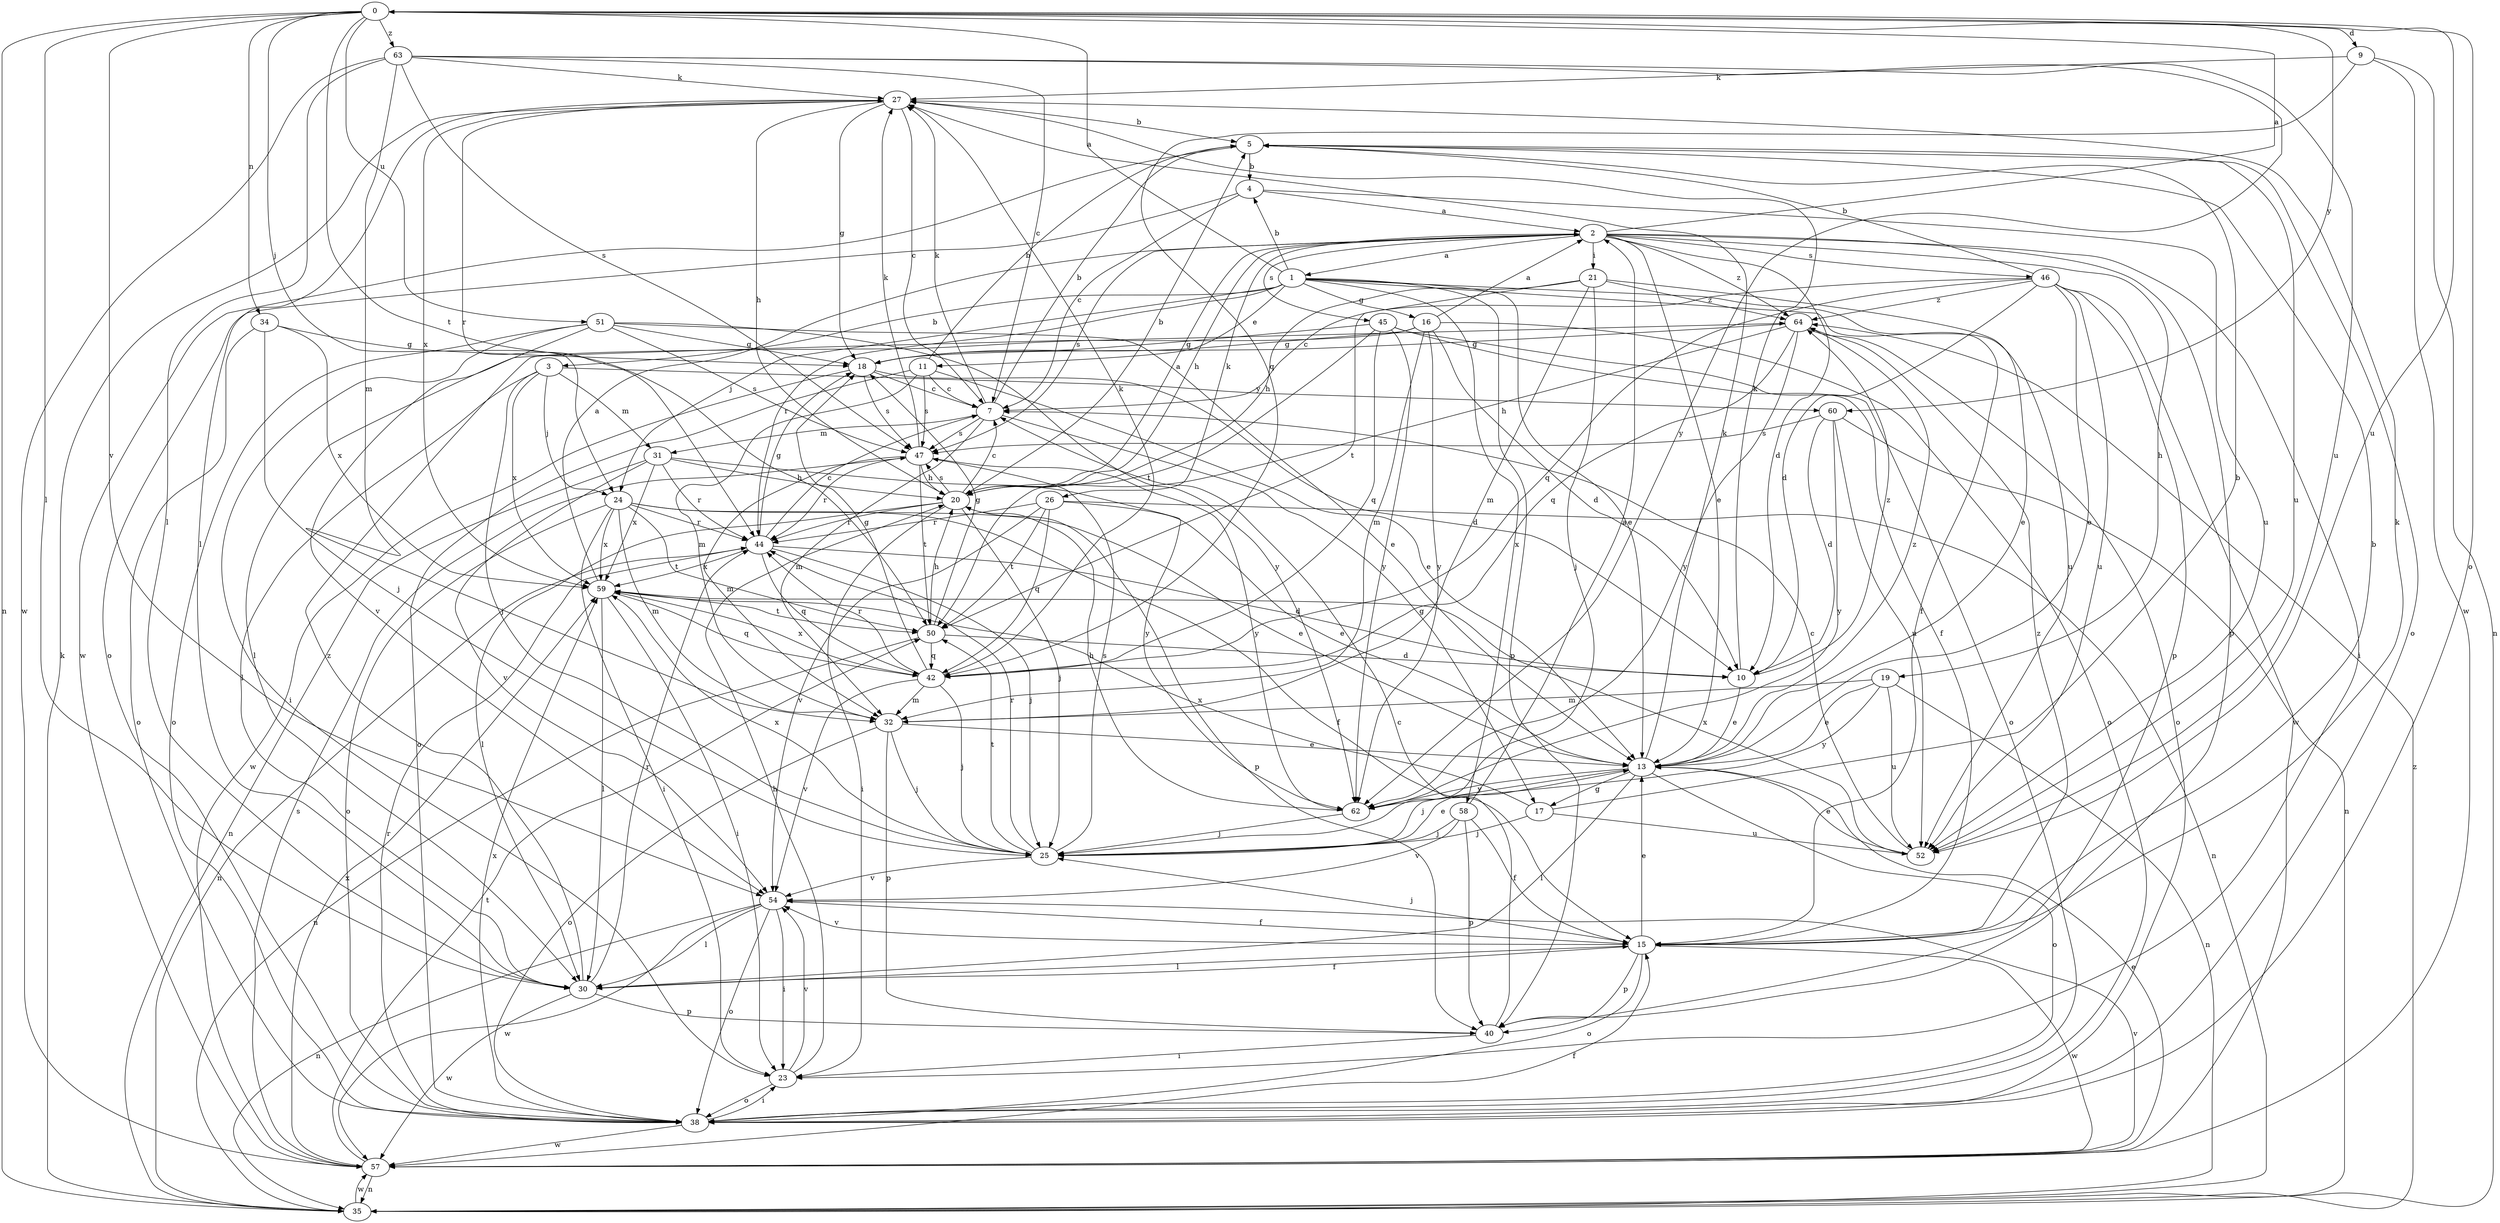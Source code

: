 strict digraph  {
0;
1;
2;
3;
4;
5;
7;
9;
10;
11;
13;
15;
16;
17;
18;
19;
20;
21;
23;
24;
25;
26;
27;
30;
31;
32;
34;
35;
38;
40;
42;
44;
45;
46;
47;
50;
51;
52;
54;
57;
58;
59;
60;
62;
63;
64;
0 -> 9  [label=d];
0 -> 24  [label=j];
0 -> 30  [label=l];
0 -> 34  [label=n];
0 -> 35  [label=n];
0 -> 38  [label=o];
0 -> 50  [label=t];
0 -> 51  [label=u];
0 -> 52  [label=u];
0 -> 54  [label=v];
0 -> 60  [label=y];
0 -> 63  [label=z];
1 -> 0  [label=a];
1 -> 3  [label=b];
1 -> 4  [label=b];
1 -> 11  [label=e];
1 -> 13  [label=e];
1 -> 15  [label=f];
1 -> 16  [label=g];
1 -> 24  [label=j];
1 -> 40  [label=p];
1 -> 44  [label=r];
1 -> 52  [label=u];
1 -> 58  [label=x];
2 -> 0  [label=a];
2 -> 1  [label=a];
2 -> 10  [label=d];
2 -> 13  [label=e];
2 -> 19  [label=h];
2 -> 20  [label=h];
2 -> 21  [label=i];
2 -> 23  [label=i];
2 -> 26  [label=k];
2 -> 40  [label=p];
2 -> 45  [label=s];
2 -> 46  [label=s];
2 -> 47  [label=s];
2 -> 64  [label=z];
3 -> 24  [label=j];
3 -> 25  [label=j];
3 -> 30  [label=l];
3 -> 31  [label=m];
3 -> 59  [label=x];
3 -> 60  [label=y];
4 -> 2  [label=a];
4 -> 7  [label=c];
4 -> 38  [label=o];
4 -> 52  [label=u];
5 -> 4  [label=b];
5 -> 38  [label=o];
5 -> 52  [label=u];
5 -> 57  [label=w];
7 -> 5  [label=b];
7 -> 17  [label=g];
7 -> 27  [label=k];
7 -> 31  [label=m];
7 -> 32  [label=m];
7 -> 47  [label=s];
9 -> 27  [label=k];
9 -> 35  [label=n];
9 -> 42  [label=q];
9 -> 57  [label=w];
10 -> 13  [label=e];
10 -> 27  [label=k];
10 -> 64  [label=z];
11 -> 5  [label=b];
11 -> 7  [label=c];
11 -> 13  [label=e];
11 -> 32  [label=m];
11 -> 38  [label=o];
11 -> 47  [label=s];
13 -> 17  [label=g];
13 -> 25  [label=j];
13 -> 27  [label=k];
13 -> 30  [label=l];
13 -> 38  [label=o];
13 -> 62  [label=y];
13 -> 64  [label=z];
15 -> 5  [label=b];
15 -> 13  [label=e];
15 -> 25  [label=j];
15 -> 27  [label=k];
15 -> 30  [label=l];
15 -> 38  [label=o];
15 -> 40  [label=p];
15 -> 54  [label=v];
15 -> 57  [label=w];
15 -> 64  [label=z];
16 -> 2  [label=a];
16 -> 10  [label=d];
16 -> 18  [label=g];
16 -> 30  [label=l];
16 -> 32  [label=m];
16 -> 38  [label=o];
16 -> 62  [label=y];
17 -> 5  [label=b];
17 -> 25  [label=j];
17 -> 52  [label=u];
17 -> 59  [label=x];
18 -> 7  [label=c];
18 -> 10  [label=d];
18 -> 47  [label=s];
18 -> 57  [label=w];
19 -> 13  [label=e];
19 -> 32  [label=m];
19 -> 35  [label=n];
19 -> 52  [label=u];
19 -> 62  [label=y];
20 -> 2  [label=a];
20 -> 5  [label=b];
20 -> 7  [label=c];
20 -> 23  [label=i];
20 -> 25  [label=j];
20 -> 30  [label=l];
20 -> 40  [label=p];
20 -> 44  [label=r];
20 -> 47  [label=s];
21 -> 13  [label=e];
21 -> 20  [label=h];
21 -> 25  [label=j];
21 -> 32  [label=m];
21 -> 50  [label=t];
21 -> 64  [label=z];
23 -> 20  [label=h];
23 -> 38  [label=o];
23 -> 54  [label=v];
24 -> 13  [label=e];
24 -> 15  [label=f];
24 -> 23  [label=i];
24 -> 32  [label=m];
24 -> 38  [label=o];
24 -> 44  [label=r];
24 -> 50  [label=t];
24 -> 59  [label=x];
25 -> 13  [label=e];
25 -> 44  [label=r];
25 -> 47  [label=s];
25 -> 50  [label=t];
25 -> 54  [label=v];
25 -> 59  [label=x];
26 -> 13  [label=e];
26 -> 35  [label=n];
26 -> 42  [label=q];
26 -> 44  [label=r];
26 -> 50  [label=t];
26 -> 54  [label=v];
27 -> 5  [label=b];
27 -> 7  [label=c];
27 -> 18  [label=g];
27 -> 20  [label=h];
27 -> 30  [label=l];
27 -> 44  [label=r];
27 -> 59  [label=x];
30 -> 15  [label=f];
30 -> 40  [label=p];
30 -> 44  [label=r];
30 -> 57  [label=w];
30 -> 64  [label=z];
31 -> 20  [label=h];
31 -> 35  [label=n];
31 -> 44  [label=r];
31 -> 54  [label=v];
31 -> 59  [label=x];
31 -> 62  [label=y];
32 -> 13  [label=e];
32 -> 25  [label=j];
32 -> 38  [label=o];
32 -> 40  [label=p];
34 -> 18  [label=g];
34 -> 25  [label=j];
34 -> 38  [label=o];
34 -> 59  [label=x];
35 -> 27  [label=k];
35 -> 57  [label=w];
35 -> 64  [label=z];
38 -> 23  [label=i];
38 -> 44  [label=r];
38 -> 57  [label=w];
38 -> 59  [label=x];
40 -> 7  [label=c];
40 -> 23  [label=i];
42 -> 18  [label=g];
42 -> 25  [label=j];
42 -> 27  [label=k];
42 -> 32  [label=m];
42 -> 44  [label=r];
42 -> 54  [label=v];
42 -> 59  [label=x];
44 -> 7  [label=c];
44 -> 10  [label=d];
44 -> 18  [label=g];
44 -> 25  [label=j];
44 -> 35  [label=n];
44 -> 42  [label=q];
44 -> 59  [label=x];
45 -> 15  [label=f];
45 -> 18  [label=g];
45 -> 38  [label=o];
45 -> 42  [label=q];
45 -> 50  [label=t];
45 -> 62  [label=y];
46 -> 5  [label=b];
46 -> 7  [label=c];
46 -> 10  [label=d];
46 -> 13  [label=e];
46 -> 40  [label=p];
46 -> 42  [label=q];
46 -> 52  [label=u];
46 -> 57  [label=w];
46 -> 64  [label=z];
47 -> 20  [label=h];
47 -> 27  [label=k];
47 -> 32  [label=m];
47 -> 44  [label=r];
47 -> 50  [label=t];
47 -> 62  [label=y];
50 -> 10  [label=d];
50 -> 18  [label=g];
50 -> 20  [label=h];
50 -> 35  [label=n];
50 -> 42  [label=q];
51 -> 13  [label=e];
51 -> 18  [label=g];
51 -> 23  [label=i];
51 -> 38  [label=o];
51 -> 47  [label=s];
51 -> 54  [label=v];
51 -> 62  [label=y];
52 -> 7  [label=c];
52 -> 13  [label=e];
52 -> 59  [label=x];
54 -> 15  [label=f];
54 -> 23  [label=i];
54 -> 30  [label=l];
54 -> 35  [label=n];
54 -> 38  [label=o];
54 -> 57  [label=w];
57 -> 13  [label=e];
57 -> 15  [label=f];
57 -> 35  [label=n];
57 -> 47  [label=s];
57 -> 50  [label=t];
57 -> 54  [label=v];
57 -> 59  [label=x];
58 -> 2  [label=a];
58 -> 15  [label=f];
58 -> 25  [label=j];
58 -> 40  [label=p];
58 -> 54  [label=v];
59 -> 2  [label=a];
59 -> 23  [label=i];
59 -> 30  [label=l];
59 -> 42  [label=q];
59 -> 50  [label=t];
60 -> 10  [label=d];
60 -> 35  [label=n];
60 -> 47  [label=s];
60 -> 52  [label=u];
60 -> 62  [label=y];
62 -> 20  [label=h];
62 -> 25  [label=j];
63 -> 7  [label=c];
63 -> 27  [label=k];
63 -> 30  [label=l];
63 -> 32  [label=m];
63 -> 47  [label=s];
63 -> 52  [label=u];
63 -> 57  [label=w];
63 -> 62  [label=y];
64 -> 18  [label=g];
64 -> 20  [label=h];
64 -> 38  [label=o];
64 -> 42  [label=q];
64 -> 62  [label=y];
}
